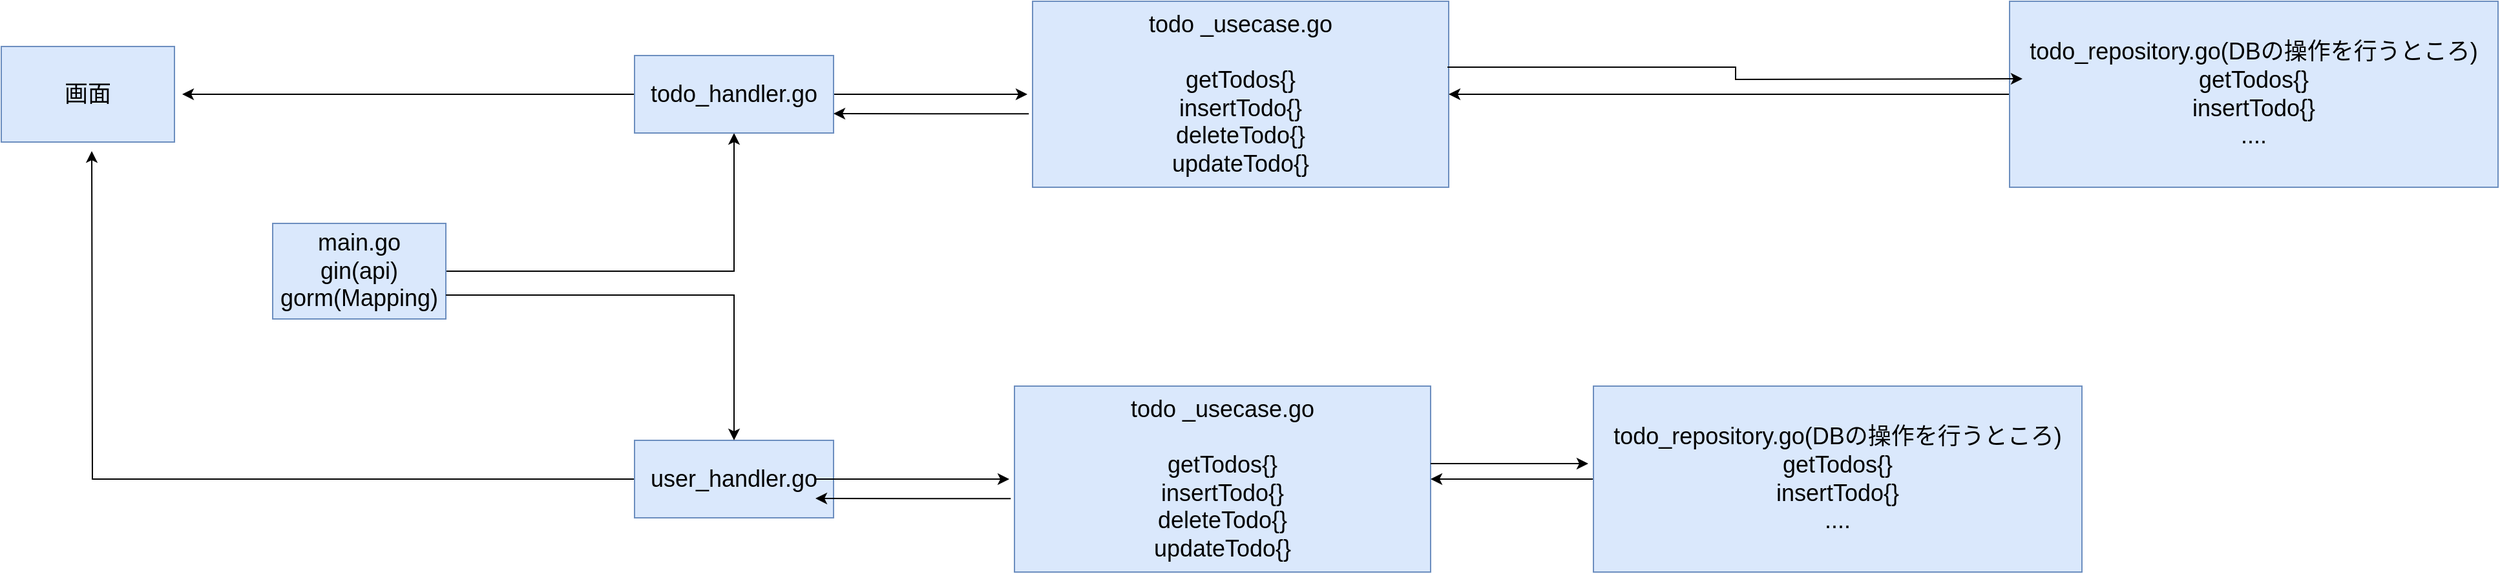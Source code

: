 <mxfile version="24.6.5" type="device">
  <diagram name="ページ1" id="enQcWwB7rT8gIrJRtfAE">
    <mxGraphModel dx="3809" dy="1184" grid="1" gridSize="14" guides="1" tooltips="1" connect="1" arrows="1" fold="1" page="1" pageScale="1" pageWidth="827" pageHeight="1169" math="0" shadow="0">
      <root>
        <mxCell id="0" />
        <mxCell id="1" parent="0" />
        <mxCell id="0g_1bCWMH4J3-TAbSQW6-5" value="" style="edgeStyle=orthogonalEdgeStyle;rounded=0;orthogonalLoop=1;jettySize=auto;html=1;" edge="1" parent="1" source="0g_1bCWMH4J3-TAbSQW6-2" target="0g_1bCWMH4J3-TAbSQW6-3">
          <mxGeometry relative="1" as="geometry" />
        </mxCell>
        <mxCell id="0g_1bCWMH4J3-TAbSQW6-2" value="main.go&lt;div&gt;gin(api)&lt;div&gt;gorm(Mapping)&lt;/div&gt;&lt;/div&gt;" style="rounded=0;whiteSpace=wrap;html=1;fillColor=#dae8fc;strokeColor=#6c8ebf;fontSize=18;" vertex="1" parent="1">
          <mxGeometry x="-1386" y="224" width="134" height="74" as="geometry" />
        </mxCell>
        <mxCell id="0g_1bCWMH4J3-TAbSQW6-14" value="" style="edgeStyle=orthogonalEdgeStyle;rounded=0;orthogonalLoop=1;jettySize=auto;html=1;exitX=1;exitY=0.5;exitDx=0;exitDy=0;" edge="1" parent="1" source="0g_1bCWMH4J3-TAbSQW6-3">
          <mxGeometry relative="1" as="geometry">
            <mxPoint x="-882" y="124" as="sourcePoint" />
            <mxPoint x="-802" y="124" as="targetPoint" />
          </mxGeometry>
        </mxCell>
        <mxCell id="0g_1bCWMH4J3-TAbSQW6-21" style="edgeStyle=orthogonalEdgeStyle;rounded=0;orthogonalLoop=1;jettySize=auto;html=1;" edge="1" parent="1" source="0g_1bCWMH4J3-TAbSQW6-3">
          <mxGeometry relative="1" as="geometry">
            <mxPoint x="-1456" y="124" as="targetPoint" />
          </mxGeometry>
        </mxCell>
        <mxCell id="0g_1bCWMH4J3-TAbSQW6-3" value="todo_handler.go" style="rounded=0;whiteSpace=wrap;html=1;fillColor=#dae8fc;strokeColor=#6c8ebf;fontSize=18;" vertex="1" parent="1">
          <mxGeometry x="-1106" y="94" width="154" height="60" as="geometry" />
        </mxCell>
        <mxCell id="0g_1bCWMH4J3-TAbSQW6-8" value="&lt;div&gt;todo _usecase.go&lt;/div&gt;&lt;div&gt;&lt;br&gt;&lt;/div&gt;&lt;div&gt;getTodos{}&lt;/div&gt;&lt;div&gt;insertTodo{}&lt;/div&gt;&lt;div&gt;deleteTodo{}&lt;/div&gt;&lt;div&gt;updateTodo{}&lt;/div&gt;" style="rounded=0;whiteSpace=wrap;html=1;fillColor=#dae8fc;strokeColor=#6c8ebf;fontSize=18;" vertex="1" parent="1">
          <mxGeometry x="-798" y="52" width="322" height="144" as="geometry" />
        </mxCell>
        <mxCell id="0g_1bCWMH4J3-TAbSQW6-32" style="edgeStyle=orthogonalEdgeStyle;rounded=0;orthogonalLoop=1;jettySize=auto;html=1;" edge="1" parent="1" source="0g_1bCWMH4J3-TAbSQW6-9">
          <mxGeometry relative="1" as="geometry">
            <mxPoint x="-1526" y="168" as="targetPoint" />
          </mxGeometry>
        </mxCell>
        <mxCell id="0g_1bCWMH4J3-TAbSQW6-9" value="user_handler.go" style="rounded=0;whiteSpace=wrap;html=1;fillColor=#dae8fc;strokeColor=#6c8ebf;fontSize=18;" vertex="1" parent="1">
          <mxGeometry x="-1106" y="392" width="154" height="60" as="geometry" />
        </mxCell>
        <mxCell id="0g_1bCWMH4J3-TAbSQW6-12" value="" style="edgeStyle=orthogonalEdgeStyle;rounded=0;orthogonalLoop=1;jettySize=auto;html=1;exitX=1;exitY=0.75;exitDx=0;exitDy=0;" edge="1" parent="1" source="0g_1bCWMH4J3-TAbSQW6-2" target="0g_1bCWMH4J3-TAbSQW6-9">
          <mxGeometry relative="1" as="geometry">
            <mxPoint x="-1224" y="340" as="sourcePoint" />
            <mxPoint x="-1106" y="333" as="targetPoint" />
          </mxGeometry>
        </mxCell>
        <mxCell id="0g_1bCWMH4J3-TAbSQW6-19" style="edgeStyle=orthogonalEdgeStyle;rounded=0;orthogonalLoop=1;jettySize=auto;html=1;" edge="1" parent="1" source="0g_1bCWMH4J3-TAbSQW6-15" target="0g_1bCWMH4J3-TAbSQW6-8">
          <mxGeometry relative="1" as="geometry" />
        </mxCell>
        <mxCell id="0g_1bCWMH4J3-TAbSQW6-15" value="&lt;div&gt;todo_repository.go(DBの操作を行うところ)&lt;/div&gt;&lt;div&gt;getTodos{}&lt;/div&gt;&lt;div&gt;insertTodo{}&lt;/div&gt;&lt;div&gt;....&lt;/div&gt;" style="rounded=0;whiteSpace=wrap;html=1;fillColor=#dae8fc;strokeColor=#6c8ebf;fontSize=18;" vertex="1" parent="1">
          <mxGeometry x="-42" y="52" width="378" height="144" as="geometry" />
        </mxCell>
        <mxCell id="0g_1bCWMH4J3-TAbSQW6-16" value="" style="edgeStyle=orthogonalEdgeStyle;rounded=0;orthogonalLoop=1;jettySize=auto;html=1;exitX=0.997;exitY=0.354;exitDx=0;exitDy=0;exitPerimeter=0;" edge="1" parent="1" source="0g_1bCWMH4J3-TAbSQW6-8">
          <mxGeometry relative="1" as="geometry">
            <mxPoint x="-154" y="112" as="sourcePoint" />
            <mxPoint x="-32" y="112" as="targetPoint" />
          </mxGeometry>
        </mxCell>
        <mxCell id="0g_1bCWMH4J3-TAbSQW6-20" value="" style="edgeStyle=orthogonalEdgeStyle;rounded=0;orthogonalLoop=1;jettySize=auto;html=1;exitX=-0.009;exitY=0.605;exitDx=0;exitDy=0;entryX=1;entryY=0.75;entryDx=0;entryDy=0;exitPerimeter=0;" edge="1" parent="1" source="0g_1bCWMH4J3-TAbSQW6-8" target="0g_1bCWMH4J3-TAbSQW6-3">
          <mxGeometry relative="1" as="geometry">
            <mxPoint x="-938" y="138" as="sourcePoint" />
            <mxPoint x="-788" y="138" as="targetPoint" />
          </mxGeometry>
        </mxCell>
        <mxCell id="0g_1bCWMH4J3-TAbSQW6-22" value="画面" style="rounded=0;whiteSpace=wrap;html=1;fillColor=#dae8fc;strokeColor=#6c8ebf;fontSize=18;" vertex="1" parent="1">
          <mxGeometry x="-1596" y="87" width="134" height="74" as="geometry" />
        </mxCell>
        <mxCell id="0g_1bCWMH4J3-TAbSQW6-26" value="" style="edgeStyle=orthogonalEdgeStyle;rounded=0;orthogonalLoop=1;jettySize=auto;html=1;exitX=1;exitY=0.5;exitDx=0;exitDy=0;" edge="1" parent="1">
          <mxGeometry relative="1" as="geometry">
            <mxPoint x="-966" y="422" as="sourcePoint" />
            <mxPoint x="-816" y="422" as="targetPoint" />
          </mxGeometry>
        </mxCell>
        <mxCell id="0g_1bCWMH4J3-TAbSQW6-27" value="&lt;div&gt;todo _usecase.go&lt;/div&gt;&lt;div&gt;&lt;br&gt;&lt;/div&gt;&lt;div&gt;getTodos{}&lt;/div&gt;&lt;div&gt;insertTodo{}&lt;/div&gt;&lt;div&gt;deleteTodo{}&lt;/div&gt;&lt;div&gt;updateTodo{}&lt;/div&gt;" style="rounded=0;whiteSpace=wrap;html=1;fillColor=#dae8fc;strokeColor=#6c8ebf;fontSize=18;" vertex="1" parent="1">
          <mxGeometry x="-812" y="350" width="322" height="144" as="geometry" />
        </mxCell>
        <mxCell id="0g_1bCWMH4J3-TAbSQW6-28" style="edgeStyle=orthogonalEdgeStyle;rounded=0;orthogonalLoop=1;jettySize=auto;html=1;" edge="1" source="0g_1bCWMH4J3-TAbSQW6-29" target="0g_1bCWMH4J3-TAbSQW6-27" parent="1">
          <mxGeometry relative="1" as="geometry" />
        </mxCell>
        <mxCell id="0g_1bCWMH4J3-TAbSQW6-29" value="&lt;div&gt;todo_repository.go(DBの操作を行うところ)&lt;/div&gt;&lt;div&gt;getTodos{}&lt;/div&gt;&lt;div&gt;insertTodo{}&lt;/div&gt;&lt;div&gt;....&lt;/div&gt;" style="rounded=0;whiteSpace=wrap;html=1;fillColor=#dae8fc;strokeColor=#6c8ebf;fontSize=18;" vertex="1" parent="1">
          <mxGeometry x="-364" y="350" width="378" height="144" as="geometry" />
        </mxCell>
        <mxCell id="0g_1bCWMH4J3-TAbSQW6-30" value="" style="edgeStyle=orthogonalEdgeStyle;rounded=0;orthogonalLoop=1;jettySize=auto;html=1;" edge="1" parent="1">
          <mxGeometry relative="1" as="geometry">
            <mxPoint x="-490" y="410" as="sourcePoint" />
            <mxPoint x="-368" y="410" as="targetPoint" />
          </mxGeometry>
        </mxCell>
        <mxCell id="0g_1bCWMH4J3-TAbSQW6-31" value="" style="edgeStyle=orthogonalEdgeStyle;rounded=0;orthogonalLoop=1;jettySize=auto;html=1;exitX=-0.009;exitY=0.605;exitDx=0;exitDy=0;entryX=1;entryY=0.75;entryDx=0;entryDy=0;exitPerimeter=0;" edge="1" source="0g_1bCWMH4J3-TAbSQW6-27" parent="1">
          <mxGeometry relative="1" as="geometry">
            <mxPoint x="-952" y="436" as="sourcePoint" />
            <mxPoint x="-966" y="437" as="targetPoint" />
          </mxGeometry>
        </mxCell>
      </root>
    </mxGraphModel>
  </diagram>
</mxfile>
